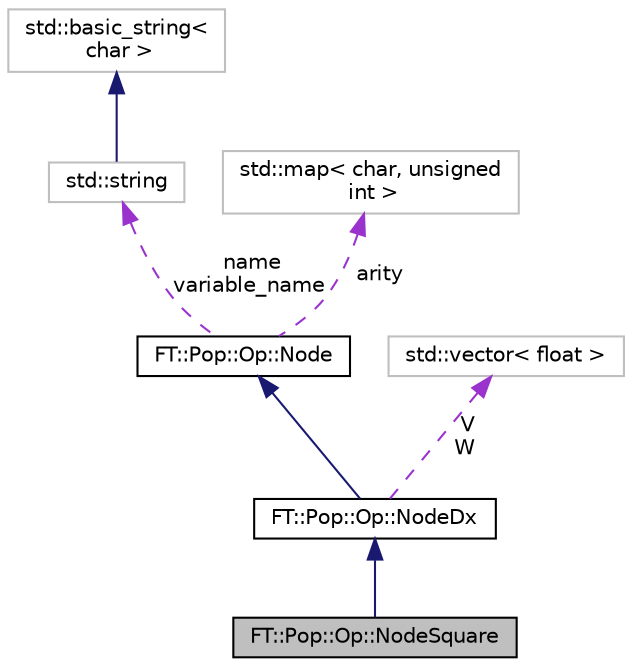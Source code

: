 digraph "FT::Pop::Op::NodeSquare"
{
 // LATEX_PDF_SIZE
  edge [fontname="Helvetica",fontsize="10",labelfontname="Helvetica",labelfontsize="10"];
  node [fontname="Helvetica",fontsize="10",shape=record];
  Node1 [label="FT::Pop::Op::NodeSquare",height=0.2,width=0.4,color="black", fillcolor="grey75", style="filled", fontcolor="black",tooltip=" "];
  Node2 -> Node1 [dir="back",color="midnightblue",fontsize="10",style="solid",fontname="Helvetica"];
  Node2 [label="FT::Pop::Op::NodeDx",height=0.2,width=0.4,color="black", fillcolor="white", style="filled",URL="$d5/ddc/classFT_1_1Pop_1_1Op_1_1NodeDx.html",tooltip=" "];
  Node3 -> Node2 [dir="back",color="midnightblue",fontsize="10",style="solid",fontname="Helvetica"];
  Node3 [label="FT::Pop::Op::Node",height=0.2,width=0.4,color="black", fillcolor="white", style="filled",URL="$d2/dfb/classFT_1_1Pop_1_1Op_1_1Node.html",tooltip="Represents nodes in a program."];
  Node4 -> Node3 [dir="back",color="darkorchid3",fontsize="10",style="dashed",label=" name\nvariable_name" ,fontname="Helvetica"];
  Node4 [label="std::string",height=0.2,width=0.4,color="grey75", fillcolor="white", style="filled",tooltip="STL class."];
  Node5 -> Node4 [dir="back",color="midnightblue",fontsize="10",style="solid",fontname="Helvetica"];
  Node5 [label="std::basic_string\<\l char \>",height=0.2,width=0.4,color="grey75", fillcolor="white", style="filled",tooltip="STL class."];
  Node6 -> Node3 [dir="back",color="darkorchid3",fontsize="10",style="dashed",label=" arity" ,fontname="Helvetica"];
  Node6 [label="std::map\< char, unsigned\l int \>",height=0.2,width=0.4,color="grey75", fillcolor="white", style="filled",tooltip=" "];
  Node7 -> Node2 [dir="back",color="darkorchid3",fontsize="10",style="dashed",label=" V\nW" ,fontname="Helvetica"];
  Node7 [label="std::vector\< float \>",height=0.2,width=0.4,color="grey75", fillcolor="white", style="filled",tooltip=" "];
}
